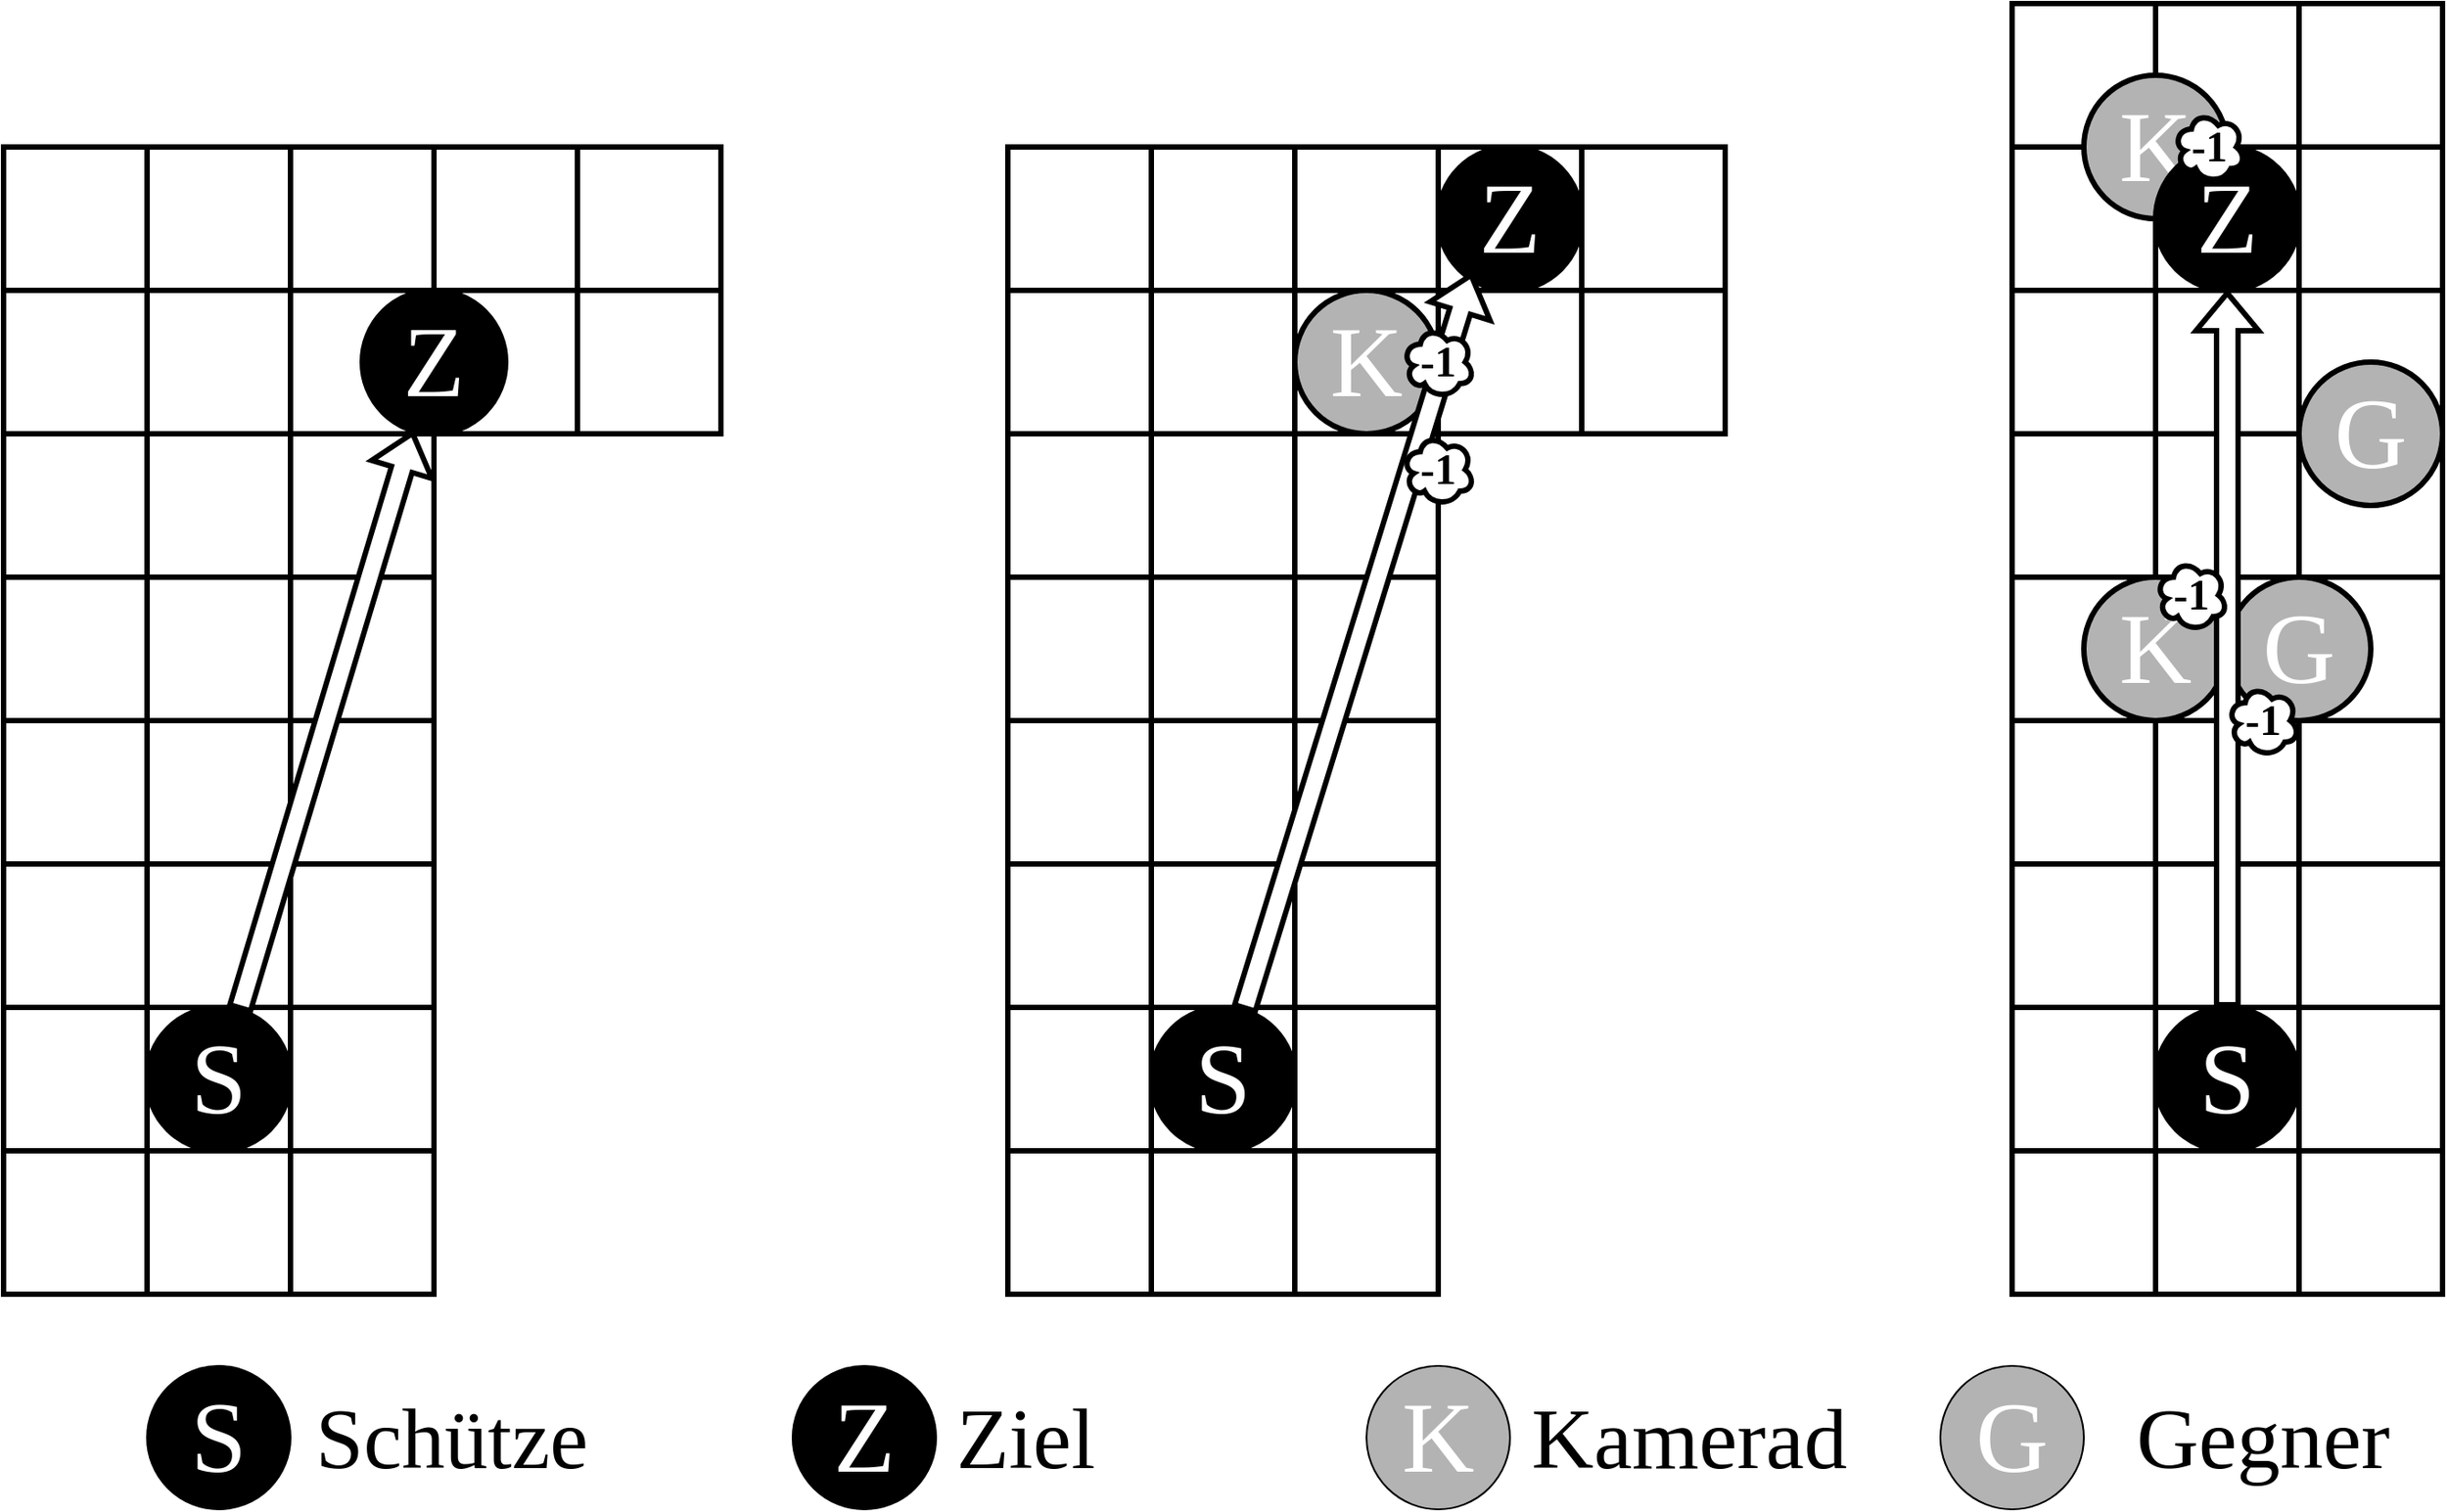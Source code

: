 <mxfile version="26.0.3">
  <diagram name="Seite-1" id="A4gNblZNWITiOXHvMiUl">
    <mxGraphModel dx="1752" dy="1086" grid="1" gridSize="10" guides="0" tooltips="1" connect="0" arrows="0" fold="1" page="1" pageScale="1" pageWidth="827" pageHeight="1169" math="0" shadow="0">
      <root>
        <mxCell id="0" />
        <mxCell id="1" parent="0" />
        <mxCell id="9slmkMod1WtGVNf_uEzw-1" value="" style="whiteSpace=wrap;html=1;aspect=fixed;strokeWidth=3;" vertex="1" parent="1">
          <mxGeometry x="80" y="160" width="80" height="80" as="geometry" />
        </mxCell>
        <mxCell id="9slmkMod1WtGVNf_uEzw-2" value="" style="whiteSpace=wrap;html=1;aspect=fixed;strokeWidth=3;" vertex="1" parent="1">
          <mxGeometry x="160" y="160" width="80" height="80" as="geometry" />
        </mxCell>
        <mxCell id="9slmkMod1WtGVNf_uEzw-3" value="" style="whiteSpace=wrap;html=1;aspect=fixed;strokeWidth=3;" vertex="1" parent="1">
          <mxGeometry x="240" y="160" width="80" height="80" as="geometry" />
        </mxCell>
        <mxCell id="9slmkMod1WtGVNf_uEzw-4" value="" style="whiteSpace=wrap;html=1;aspect=fixed;strokeWidth=3;" vertex="1" parent="1">
          <mxGeometry x="80" y="240" width="80" height="80" as="geometry" />
        </mxCell>
        <mxCell id="9slmkMod1WtGVNf_uEzw-5" value="" style="whiteSpace=wrap;html=1;aspect=fixed;strokeWidth=3;" vertex="1" parent="1">
          <mxGeometry x="160" y="240" width="80" height="80" as="geometry" />
        </mxCell>
        <mxCell id="9slmkMod1WtGVNf_uEzw-6" value="" style="whiteSpace=wrap;html=1;aspect=fixed;strokeWidth=3;" vertex="1" parent="1">
          <mxGeometry x="240" y="240" width="80" height="80" as="geometry" />
        </mxCell>
        <mxCell id="9slmkMod1WtGVNf_uEzw-13" value="" style="whiteSpace=wrap;html=1;aspect=fixed;strokeWidth=3;" vertex="1" parent="1">
          <mxGeometry x="80" y="320" width="80" height="80" as="geometry" />
        </mxCell>
        <mxCell id="9slmkMod1WtGVNf_uEzw-14" value="" style="whiteSpace=wrap;html=1;aspect=fixed;strokeWidth=3;" vertex="1" parent="1">
          <mxGeometry x="160" y="320" width="80" height="80" as="geometry" />
        </mxCell>
        <mxCell id="9slmkMod1WtGVNf_uEzw-15" value="" style="whiteSpace=wrap;html=1;aspect=fixed;strokeWidth=3;" vertex="1" parent="1">
          <mxGeometry x="240" y="320" width="80" height="80" as="geometry" />
        </mxCell>
        <mxCell id="9slmkMod1WtGVNf_uEzw-16" value="" style="whiteSpace=wrap;html=1;aspect=fixed;strokeWidth=3;" vertex="1" parent="1">
          <mxGeometry x="80" y="400" width="80" height="80" as="geometry" />
        </mxCell>
        <mxCell id="9slmkMod1WtGVNf_uEzw-17" value="" style="whiteSpace=wrap;html=1;aspect=fixed;strokeWidth=3;" vertex="1" parent="1">
          <mxGeometry x="160" y="400" width="80" height="80" as="geometry" />
        </mxCell>
        <mxCell id="9slmkMod1WtGVNf_uEzw-18" value="" style="whiteSpace=wrap;html=1;aspect=fixed;strokeWidth=3;" vertex="1" parent="1">
          <mxGeometry x="240" y="400" width="80" height="80" as="geometry" />
        </mxCell>
        <mxCell id="9slmkMod1WtGVNf_uEzw-19" value="" style="whiteSpace=wrap;html=1;aspect=fixed;strokeWidth=3;" vertex="1" parent="1">
          <mxGeometry x="80" y="480" width="80" height="80" as="geometry" />
        </mxCell>
        <mxCell id="9slmkMod1WtGVNf_uEzw-20" value="" style="whiteSpace=wrap;html=1;aspect=fixed;strokeWidth=3;" vertex="1" parent="1">
          <mxGeometry x="160" y="480" width="80" height="80" as="geometry" />
        </mxCell>
        <mxCell id="9slmkMod1WtGVNf_uEzw-21" value="" style="whiteSpace=wrap;html=1;aspect=fixed;strokeWidth=3;" vertex="1" parent="1">
          <mxGeometry x="240" y="480" width="80" height="80" as="geometry" />
        </mxCell>
        <mxCell id="9slmkMod1WtGVNf_uEzw-22" value="" style="whiteSpace=wrap;html=1;aspect=fixed;strokeWidth=3;" vertex="1" parent="1">
          <mxGeometry x="80" y="560" width="80" height="80" as="geometry" />
        </mxCell>
        <mxCell id="9slmkMod1WtGVNf_uEzw-23" value="" style="whiteSpace=wrap;html=1;aspect=fixed;strokeWidth=3;" vertex="1" parent="1">
          <mxGeometry x="160" y="560" width="80" height="80" as="geometry" />
        </mxCell>
        <mxCell id="9slmkMod1WtGVNf_uEzw-24" value="" style="whiteSpace=wrap;html=1;aspect=fixed;strokeWidth=3;" vertex="1" parent="1">
          <mxGeometry x="240" y="560" width="80" height="80" as="geometry" />
        </mxCell>
        <mxCell id="9slmkMod1WtGVNf_uEzw-25" value="" style="whiteSpace=wrap;html=1;aspect=fixed;strokeWidth=3;" vertex="1" parent="1">
          <mxGeometry x="80" y="640" width="80" height="80" as="geometry" />
        </mxCell>
        <mxCell id="9slmkMod1WtGVNf_uEzw-26" value="" style="whiteSpace=wrap;html=1;aspect=fixed;strokeWidth=3;" vertex="1" parent="1">
          <mxGeometry x="160" y="640" width="80" height="80" as="geometry" />
        </mxCell>
        <mxCell id="9slmkMod1WtGVNf_uEzw-27" value="" style="whiteSpace=wrap;html=1;aspect=fixed;strokeWidth=3;" vertex="1" parent="1">
          <mxGeometry x="240" y="640" width="80" height="80" as="geometry" />
        </mxCell>
        <mxCell id="9slmkMod1WtGVNf_uEzw-28" value="" style="whiteSpace=wrap;html=1;aspect=fixed;strokeWidth=3;" vertex="1" parent="1">
          <mxGeometry x="80" y="720" width="80" height="80" as="geometry" />
        </mxCell>
        <mxCell id="9slmkMod1WtGVNf_uEzw-29" value="" style="whiteSpace=wrap;html=1;aspect=fixed;strokeWidth=3;" vertex="1" parent="1">
          <mxGeometry x="160" y="720" width="80" height="80" as="geometry" />
        </mxCell>
        <mxCell id="9slmkMod1WtGVNf_uEzw-30" value="" style="whiteSpace=wrap;html=1;aspect=fixed;strokeWidth=3;" vertex="1" parent="1">
          <mxGeometry x="240" y="720" width="80" height="80" as="geometry" />
        </mxCell>
        <mxCell id="9slmkMod1WtGVNf_uEzw-31" value="" style="whiteSpace=wrap;html=1;aspect=fixed;strokeWidth=3;" vertex="1" parent="1">
          <mxGeometry x="320" y="160" width="80" height="80" as="geometry" />
        </mxCell>
        <mxCell id="9slmkMod1WtGVNf_uEzw-32" value="" style="whiteSpace=wrap;html=1;aspect=fixed;strokeWidth=3;" vertex="1" parent="1">
          <mxGeometry x="400" y="160" width="80" height="80" as="geometry" />
        </mxCell>
        <mxCell id="9slmkMod1WtGVNf_uEzw-33" value="" style="whiteSpace=wrap;html=1;aspect=fixed;strokeWidth=3;" vertex="1" parent="1">
          <mxGeometry x="320" y="240" width="80" height="80" as="geometry" />
        </mxCell>
        <mxCell id="9slmkMod1WtGVNf_uEzw-34" value="" style="whiteSpace=wrap;html=1;aspect=fixed;strokeWidth=3;" vertex="1" parent="1">
          <mxGeometry x="400" y="240" width="80" height="80" as="geometry" />
        </mxCell>
        <mxCell id="9slmkMod1WtGVNf_uEzw-35" value="&lt;font face=&quot;Times New Roman&quot; style=&quot;color: light-dark(rgb(255, 255, 255), rgb(237, 237, 237)); font-size: 56px;&quot;&gt;S&lt;/font&gt;" style="ellipse;whiteSpace=wrap;html=1;aspect=fixed;fillStyle=solid;fillColor=#000000;strokeWidth=3;" vertex="1" parent="1">
          <mxGeometry x="160" y="640" width="80" height="80" as="geometry" />
        </mxCell>
        <mxCell id="9slmkMod1WtGVNf_uEzw-36" value="&lt;font face=&quot;Times New Roman&quot; style=&quot;color: light-dark(rgb(255, 255, 255), rgb(237, 237, 237)); font-size: 56px;&quot;&gt;Z&lt;/font&gt;" style="ellipse;whiteSpace=wrap;html=1;aspect=fixed;fillStyle=solid;fillColor=#000000;strokeWidth=3;" vertex="1" parent="1">
          <mxGeometry x="280" y="240" width="80" height="80" as="geometry" />
        </mxCell>
        <mxCell id="9slmkMod1WtGVNf_uEzw-37" value="" style="shape=flexArrow;endArrow=classic;html=1;rounded=0;strokeWidth=3;fillColor=default;" edge="1" parent="1" source="9slmkMod1WtGVNf_uEzw-35" target="9slmkMod1WtGVNf_uEzw-36">
          <mxGeometry width="50" height="50" relative="1" as="geometry">
            <mxPoint x="280" y="360" as="sourcePoint" />
            <mxPoint x="310" y="330" as="targetPoint" />
          </mxGeometry>
        </mxCell>
        <mxCell id="9slmkMod1WtGVNf_uEzw-39" value="" style="whiteSpace=wrap;html=1;aspect=fixed;strokeWidth=3;" vertex="1" parent="1">
          <mxGeometry x="640" y="160" width="80" height="80" as="geometry" />
        </mxCell>
        <mxCell id="9slmkMod1WtGVNf_uEzw-40" value="" style="whiteSpace=wrap;html=1;aspect=fixed;strokeWidth=3;" vertex="1" parent="1">
          <mxGeometry x="720" y="160" width="80" height="80" as="geometry" />
        </mxCell>
        <mxCell id="9slmkMod1WtGVNf_uEzw-41" value="" style="whiteSpace=wrap;html=1;aspect=fixed;strokeWidth=3;" vertex="1" parent="1">
          <mxGeometry x="800" y="160" width="80" height="80" as="geometry" />
        </mxCell>
        <mxCell id="9slmkMod1WtGVNf_uEzw-42" value="" style="whiteSpace=wrap;html=1;aspect=fixed;strokeWidth=3;" vertex="1" parent="1">
          <mxGeometry x="640" y="240" width="80" height="80" as="geometry" />
        </mxCell>
        <mxCell id="9slmkMod1WtGVNf_uEzw-43" value="" style="whiteSpace=wrap;html=1;aspect=fixed;strokeWidth=3;" vertex="1" parent="1">
          <mxGeometry x="720" y="240" width="80" height="80" as="geometry" />
        </mxCell>
        <mxCell id="9slmkMod1WtGVNf_uEzw-44" value="" style="whiteSpace=wrap;html=1;aspect=fixed;strokeWidth=3;" vertex="1" parent="1">
          <mxGeometry x="800" y="240" width="80" height="80" as="geometry" />
        </mxCell>
        <mxCell id="9slmkMod1WtGVNf_uEzw-45" value="" style="whiteSpace=wrap;html=1;aspect=fixed;strokeWidth=3;" vertex="1" parent="1">
          <mxGeometry x="640" y="320" width="80" height="80" as="geometry" />
        </mxCell>
        <mxCell id="9slmkMod1WtGVNf_uEzw-46" value="" style="whiteSpace=wrap;html=1;aspect=fixed;strokeWidth=3;" vertex="1" parent="1">
          <mxGeometry x="720" y="320" width="80" height="80" as="geometry" />
        </mxCell>
        <mxCell id="9slmkMod1WtGVNf_uEzw-47" value="" style="whiteSpace=wrap;html=1;aspect=fixed;strokeWidth=3;" vertex="1" parent="1">
          <mxGeometry x="800" y="320" width="80" height="80" as="geometry" />
        </mxCell>
        <mxCell id="9slmkMod1WtGVNf_uEzw-48" value="" style="whiteSpace=wrap;html=1;aspect=fixed;strokeWidth=3;" vertex="1" parent="1">
          <mxGeometry x="640" y="400" width="80" height="80" as="geometry" />
        </mxCell>
        <mxCell id="9slmkMod1WtGVNf_uEzw-49" value="" style="whiteSpace=wrap;html=1;aspect=fixed;strokeWidth=3;" vertex="1" parent="1">
          <mxGeometry x="720" y="400" width="80" height="80" as="geometry" />
        </mxCell>
        <mxCell id="9slmkMod1WtGVNf_uEzw-50" value="" style="whiteSpace=wrap;html=1;aspect=fixed;strokeWidth=3;" vertex="1" parent="1">
          <mxGeometry x="800" y="400" width="80" height="80" as="geometry" />
        </mxCell>
        <mxCell id="9slmkMod1WtGVNf_uEzw-51" value="" style="whiteSpace=wrap;html=1;aspect=fixed;strokeWidth=3;" vertex="1" parent="1">
          <mxGeometry x="640" y="480" width="80" height="80" as="geometry" />
        </mxCell>
        <mxCell id="9slmkMod1WtGVNf_uEzw-52" value="" style="whiteSpace=wrap;html=1;aspect=fixed;strokeWidth=3;" vertex="1" parent="1">
          <mxGeometry x="720" y="480" width="80" height="80" as="geometry" />
        </mxCell>
        <mxCell id="9slmkMod1WtGVNf_uEzw-53" value="" style="whiteSpace=wrap;html=1;aspect=fixed;strokeWidth=3;" vertex="1" parent="1">
          <mxGeometry x="800" y="480" width="80" height="80" as="geometry" />
        </mxCell>
        <mxCell id="9slmkMod1WtGVNf_uEzw-54" value="" style="whiteSpace=wrap;html=1;aspect=fixed;strokeWidth=3;" vertex="1" parent="1">
          <mxGeometry x="640" y="560" width="80" height="80" as="geometry" />
        </mxCell>
        <mxCell id="9slmkMod1WtGVNf_uEzw-55" value="" style="whiteSpace=wrap;html=1;aspect=fixed;strokeWidth=3;" vertex="1" parent="1">
          <mxGeometry x="720" y="560" width="80" height="80" as="geometry" />
        </mxCell>
        <mxCell id="9slmkMod1WtGVNf_uEzw-56" value="" style="whiteSpace=wrap;html=1;aspect=fixed;strokeWidth=3;" vertex="1" parent="1">
          <mxGeometry x="800" y="560" width="80" height="80" as="geometry" />
        </mxCell>
        <mxCell id="9slmkMod1WtGVNf_uEzw-57" value="" style="whiteSpace=wrap;html=1;aspect=fixed;strokeWidth=3;" vertex="1" parent="1">
          <mxGeometry x="640" y="640" width="80" height="80" as="geometry" />
        </mxCell>
        <mxCell id="9slmkMod1WtGVNf_uEzw-58" value="" style="whiteSpace=wrap;html=1;aspect=fixed;strokeWidth=3;" vertex="1" parent="1">
          <mxGeometry x="720" y="640" width="80" height="80" as="geometry" />
        </mxCell>
        <mxCell id="9slmkMod1WtGVNf_uEzw-59" value="" style="whiteSpace=wrap;html=1;aspect=fixed;strokeWidth=3;" vertex="1" parent="1">
          <mxGeometry x="800" y="640" width="80" height="80" as="geometry" />
        </mxCell>
        <mxCell id="9slmkMod1WtGVNf_uEzw-60" value="" style="whiteSpace=wrap;html=1;aspect=fixed;strokeWidth=3;" vertex="1" parent="1">
          <mxGeometry x="640" y="720" width="80" height="80" as="geometry" />
        </mxCell>
        <mxCell id="9slmkMod1WtGVNf_uEzw-61" value="" style="whiteSpace=wrap;html=1;aspect=fixed;strokeWidth=3;" vertex="1" parent="1">
          <mxGeometry x="720" y="720" width="80" height="80" as="geometry" />
        </mxCell>
        <mxCell id="9slmkMod1WtGVNf_uEzw-62" value="" style="whiteSpace=wrap;html=1;aspect=fixed;strokeWidth=3;" vertex="1" parent="1">
          <mxGeometry x="800" y="720" width="80" height="80" as="geometry" />
        </mxCell>
        <mxCell id="9slmkMod1WtGVNf_uEzw-63" value="" style="whiteSpace=wrap;html=1;aspect=fixed;strokeWidth=3;" vertex="1" parent="1">
          <mxGeometry x="880" y="160" width="80" height="80" as="geometry" />
        </mxCell>
        <mxCell id="9slmkMod1WtGVNf_uEzw-64" value="" style="whiteSpace=wrap;html=1;aspect=fixed;strokeWidth=3;" vertex="1" parent="1">
          <mxGeometry x="960" y="160" width="80" height="80" as="geometry" />
        </mxCell>
        <mxCell id="9slmkMod1WtGVNf_uEzw-65" value="" style="whiteSpace=wrap;html=1;aspect=fixed;strokeWidth=3;" vertex="1" parent="1">
          <mxGeometry x="880" y="240" width="80" height="80" as="geometry" />
        </mxCell>
        <mxCell id="9slmkMod1WtGVNf_uEzw-66" value="" style="whiteSpace=wrap;html=1;aspect=fixed;strokeWidth=3;" vertex="1" parent="1">
          <mxGeometry x="960" y="240" width="80" height="80" as="geometry" />
        </mxCell>
        <mxCell id="9slmkMod1WtGVNf_uEzw-67" value="&lt;font face=&quot;Times New Roman&quot; style=&quot;color: light-dark(rgb(255, 255, 255), rgb(237, 237, 237)); font-size: 56px;&quot;&gt;S&lt;/font&gt;" style="ellipse;whiteSpace=wrap;html=1;aspect=fixed;fillStyle=solid;fillColor=#000000;strokeWidth=3;" vertex="1" parent="1">
          <mxGeometry x="720" y="640" width="80" height="80" as="geometry" />
        </mxCell>
        <mxCell id="9slmkMod1WtGVNf_uEzw-69" value="&lt;font face=&quot;Times New Roman&quot; style=&quot;color: light-dark(rgb(255, 255, 255), rgb(237, 237, 237)); font-size: 56px;&quot;&gt;Z&lt;/font&gt;" style="ellipse;whiteSpace=wrap;html=1;aspect=fixed;fillStyle=solid;fillColor=#000000;strokeWidth=3;" vertex="1" parent="1">
          <mxGeometry x="880" y="160" width="80" height="80" as="geometry" />
        </mxCell>
        <mxCell id="9slmkMod1WtGVNf_uEzw-73" value="&lt;font face=&quot;Times New Roman&quot; color=&quot;#ffffff&quot;&gt;&lt;span style=&quot;font-size: 56px;&quot;&gt;K&lt;/span&gt;&lt;/font&gt;" style="ellipse;whiteSpace=wrap;html=1;aspect=fixed;fillStyle=solid;fillColor=light-dark(#B3B3B3,#EDEDED);strokeWidth=3;" vertex="1" parent="1">
          <mxGeometry x="800" y="240" width="80" height="80" as="geometry" />
        </mxCell>
        <mxCell id="9slmkMod1WtGVNf_uEzw-82" value="" style="shape=flexArrow;endArrow=classic;html=1;rounded=0;strokeWidth=3;entryX=0.235;entryY=0.876;entryDx=0;entryDy=0;entryPerimeter=0;fillColor=default;" edge="1" parent="1" source="9slmkMod1WtGVNf_uEzw-67" target="9slmkMod1WtGVNf_uEzw-69">
          <mxGeometry width="50" height="50" relative="1" as="geometry">
            <mxPoint x="771" y="642" as="sourcePoint" />
            <mxPoint x="870" y="295" as="targetPoint" />
          </mxGeometry>
        </mxCell>
        <mxCell id="9slmkMod1WtGVNf_uEzw-80" value="&lt;font face=&quot;Times New Roman&quot;&gt;-1&lt;/font&gt;" style="ellipse;shape=cloud;whiteSpace=wrap;html=1;fontSize=24;fontStyle=1;strokeWidth=3;" vertex="1" parent="1">
          <mxGeometry x="860" y="320" width="40" height="40" as="geometry" />
        </mxCell>
        <mxCell id="9slmkMod1WtGVNf_uEzw-75" value="&lt;font face=&quot;Times New Roman&quot;&gt;-1&lt;/font&gt;" style="ellipse;shape=cloud;whiteSpace=wrap;html=1;fontSize=24;fontStyle=1;strokeWidth=3;" vertex="1" parent="1">
          <mxGeometry x="860" y="260" width="40" height="40" as="geometry" />
        </mxCell>
        <mxCell id="9slmkMod1WtGVNf_uEzw-83" value="" style="whiteSpace=wrap;html=1;aspect=fixed;strokeWidth=3;" vertex="1" parent="1">
          <mxGeometry x="1200" y="160" width="80" height="80" as="geometry" />
        </mxCell>
        <mxCell id="9slmkMod1WtGVNf_uEzw-84" value="" style="whiteSpace=wrap;html=1;aspect=fixed;strokeWidth=3;" vertex="1" parent="1">
          <mxGeometry x="1280" y="160" width="80" height="80" as="geometry" />
        </mxCell>
        <mxCell id="9slmkMod1WtGVNf_uEzw-85" value="" style="whiteSpace=wrap;html=1;aspect=fixed;strokeWidth=3;" vertex="1" parent="1">
          <mxGeometry x="1360" y="160" width="80" height="80" as="geometry" />
        </mxCell>
        <mxCell id="9slmkMod1WtGVNf_uEzw-86" value="" style="whiteSpace=wrap;html=1;aspect=fixed;strokeWidth=3;" vertex="1" parent="1">
          <mxGeometry x="1200" y="240" width="80" height="80" as="geometry" />
        </mxCell>
        <mxCell id="9slmkMod1WtGVNf_uEzw-87" value="" style="whiteSpace=wrap;html=1;aspect=fixed;strokeWidth=3;" vertex="1" parent="1">
          <mxGeometry x="1280" y="240" width="80" height="80" as="geometry" />
        </mxCell>
        <mxCell id="9slmkMod1WtGVNf_uEzw-88" value="" style="whiteSpace=wrap;html=1;aspect=fixed;strokeWidth=3;" vertex="1" parent="1">
          <mxGeometry x="1360" y="240" width="80" height="80" as="geometry" />
        </mxCell>
        <mxCell id="9slmkMod1WtGVNf_uEzw-89" value="" style="whiteSpace=wrap;html=1;aspect=fixed;strokeWidth=3;" vertex="1" parent="1">
          <mxGeometry x="1200" y="320" width="80" height="80" as="geometry" />
        </mxCell>
        <mxCell id="9slmkMod1WtGVNf_uEzw-90" value="" style="whiteSpace=wrap;html=1;aspect=fixed;fillColor=default;strokeWidth=3;" vertex="1" parent="1">
          <mxGeometry x="1280" y="320" width="80" height="80" as="geometry" />
        </mxCell>
        <mxCell id="9slmkMod1WtGVNf_uEzw-91" value="" style="whiteSpace=wrap;html=1;aspect=fixed;strokeWidth=3;" vertex="1" parent="1">
          <mxGeometry x="1360" y="320" width="80" height="80" as="geometry" />
        </mxCell>
        <mxCell id="9slmkMod1WtGVNf_uEzw-92" value="" style="whiteSpace=wrap;html=1;aspect=fixed;strokeWidth=3;" vertex="1" parent="1">
          <mxGeometry x="1200" y="400" width="80" height="80" as="geometry" />
        </mxCell>
        <mxCell id="9slmkMod1WtGVNf_uEzw-93" value="" style="whiteSpace=wrap;html=1;aspect=fixed;strokeWidth=3;" vertex="1" parent="1">
          <mxGeometry x="1280" y="400" width="80" height="80" as="geometry" />
        </mxCell>
        <mxCell id="9slmkMod1WtGVNf_uEzw-94" value="" style="whiteSpace=wrap;html=1;aspect=fixed;strokeWidth=3;" vertex="1" parent="1">
          <mxGeometry x="1360" y="400" width="80" height="80" as="geometry" />
        </mxCell>
        <mxCell id="9slmkMod1WtGVNf_uEzw-95" value="" style="whiteSpace=wrap;html=1;aspect=fixed;strokeWidth=3;" vertex="1" parent="1">
          <mxGeometry x="1200" y="480" width="80" height="80" as="geometry" />
        </mxCell>
        <mxCell id="9slmkMod1WtGVNf_uEzw-96" value="" style="whiteSpace=wrap;html=1;aspect=fixed;strokeWidth=3;" vertex="1" parent="1">
          <mxGeometry x="1280" y="480" width="80" height="80" as="geometry" />
        </mxCell>
        <mxCell id="9slmkMod1WtGVNf_uEzw-97" value="" style="whiteSpace=wrap;html=1;aspect=fixed;strokeWidth=3;" vertex="1" parent="1">
          <mxGeometry x="1360" y="480" width="80" height="80" as="geometry" />
        </mxCell>
        <mxCell id="9slmkMod1WtGVNf_uEzw-98" value="" style="whiteSpace=wrap;html=1;aspect=fixed;strokeWidth=3;" vertex="1" parent="1">
          <mxGeometry x="1200" y="560" width="80" height="80" as="geometry" />
        </mxCell>
        <mxCell id="9slmkMod1WtGVNf_uEzw-99" value="" style="whiteSpace=wrap;html=1;aspect=fixed;strokeWidth=3;" vertex="1" parent="1">
          <mxGeometry x="1280" y="560" width="80" height="80" as="geometry" />
        </mxCell>
        <mxCell id="9slmkMod1WtGVNf_uEzw-100" value="" style="whiteSpace=wrap;html=1;aspect=fixed;strokeWidth=3;" vertex="1" parent="1">
          <mxGeometry x="1360" y="560" width="80" height="80" as="geometry" />
        </mxCell>
        <mxCell id="9slmkMod1WtGVNf_uEzw-101" value="" style="whiteSpace=wrap;html=1;aspect=fixed;strokeWidth=3;" vertex="1" parent="1">
          <mxGeometry x="1200" y="640" width="80" height="80" as="geometry" />
        </mxCell>
        <mxCell id="9slmkMod1WtGVNf_uEzw-102" value="" style="whiteSpace=wrap;html=1;aspect=fixed;strokeWidth=3;" vertex="1" parent="1">
          <mxGeometry x="1280" y="640" width="80" height="80" as="geometry" />
        </mxCell>
        <mxCell id="9slmkMod1WtGVNf_uEzw-103" value="" style="whiteSpace=wrap;html=1;aspect=fixed;strokeWidth=3;" vertex="1" parent="1">
          <mxGeometry x="1360" y="640" width="80" height="80" as="geometry" />
        </mxCell>
        <mxCell id="9slmkMod1WtGVNf_uEzw-104" value="" style="whiteSpace=wrap;html=1;aspect=fixed;strokeWidth=3;" vertex="1" parent="1">
          <mxGeometry x="1200" y="720" width="80" height="80" as="geometry" />
        </mxCell>
        <mxCell id="9slmkMod1WtGVNf_uEzw-105" value="" style="whiteSpace=wrap;html=1;aspect=fixed;strokeWidth=3;" vertex="1" parent="1">
          <mxGeometry x="1280" y="720" width="80" height="80" as="geometry" />
        </mxCell>
        <mxCell id="9slmkMod1WtGVNf_uEzw-106" value="" style="whiteSpace=wrap;html=1;aspect=fixed;strokeWidth=3;" vertex="1" parent="1">
          <mxGeometry x="1360" y="720" width="80" height="80" as="geometry" />
        </mxCell>
        <mxCell id="9slmkMod1WtGVNf_uEzw-107" value="&lt;font face=&quot;Times New Roman&quot; style=&quot;color: light-dark(rgb(255, 255, 255), rgb(237, 237, 237)); font-size: 56px;&quot;&gt;S&lt;/font&gt;" style="ellipse;whiteSpace=wrap;html=1;aspect=fixed;fillStyle=solid;fillColor=#000000;strokeWidth=3;" vertex="1" parent="1">
          <mxGeometry x="1280" y="640" width="80" height="80" as="geometry" />
        </mxCell>
        <mxCell id="9slmkMod1WtGVNf_uEzw-113" value="" style="whiteSpace=wrap;html=1;aspect=fixed;strokeWidth=3;" vertex="1" parent="1">
          <mxGeometry x="1200" y="80" width="80" height="80" as="geometry" />
        </mxCell>
        <mxCell id="9slmkMod1WtGVNf_uEzw-114" value="" style="whiteSpace=wrap;html=1;aspect=fixed;strokeWidth=3;" vertex="1" parent="1">
          <mxGeometry x="1280" y="80" width="80" height="80" as="geometry" />
        </mxCell>
        <mxCell id="9slmkMod1WtGVNf_uEzw-115" value="" style="whiteSpace=wrap;html=1;aspect=fixed;strokeWidth=3;" vertex="1" parent="1">
          <mxGeometry x="1360" y="80" width="80" height="80" as="geometry" />
        </mxCell>
        <mxCell id="9slmkMod1WtGVNf_uEzw-116" value="&lt;font face=&quot;Times New Roman&quot; color=&quot;#ffffff&quot;&gt;&lt;span style=&quot;font-size: 56px;&quot;&gt;K&lt;/span&gt;&lt;/font&gt;" style="ellipse;whiteSpace=wrap;html=1;aspect=fixed;fillStyle=solid;fillColor=light-dark(#B3B3B3,#EDEDED);strokeWidth=3;" vertex="1" parent="1">
          <mxGeometry x="1240" y="120" width="80" height="80" as="geometry" />
        </mxCell>
        <mxCell id="9slmkMod1WtGVNf_uEzw-117" value="&lt;font face=&quot;Times New Roman&quot; color=&quot;#ffffff&quot;&gt;&lt;span style=&quot;font-size: 56px;&quot;&gt;G&lt;/span&gt;&lt;/font&gt;" style="ellipse;whiteSpace=wrap;html=1;aspect=fixed;fillStyle=solid;fillColor=light-dark(#B3B3B3,#EDEDED);strokeWidth=3;" vertex="1" parent="1">
          <mxGeometry x="1360" y="280" width="80" height="80" as="geometry" />
        </mxCell>
        <mxCell id="9slmkMod1WtGVNf_uEzw-118" value="&lt;font face=&quot;Times New Roman&quot; color=&quot;#ffffff&quot;&gt;&lt;span style=&quot;font-size: 56px;&quot;&gt;G&lt;/span&gt;&lt;/font&gt;" style="ellipse;whiteSpace=wrap;html=1;aspect=fixed;fillStyle=solid;fillColor=light-dark(#B3B3B3,#EDEDED);strokeWidth=3;" vertex="1" parent="1">
          <mxGeometry x="1320" y="400" width="80" height="80" as="geometry" />
        </mxCell>
        <mxCell id="9slmkMod1WtGVNf_uEzw-119" value="&lt;font face=&quot;Times New Roman&quot; color=&quot;#ffffff&quot;&gt;&lt;span style=&quot;font-size: 56px;&quot;&gt;K&lt;/span&gt;&lt;/font&gt;" style="ellipse;whiteSpace=wrap;html=1;aspect=fixed;fillStyle=solid;fillColor=light-dark(#B3B3B3,#EDEDED);strokeWidth=3;" vertex="1" parent="1">
          <mxGeometry x="1240" y="400" width="80" height="80" as="geometry" />
        </mxCell>
        <mxCell id="9slmkMod1WtGVNf_uEzw-109" value="" style="shape=flexArrow;endArrow=classic;html=1;rounded=0;strokeWidth=3;fillColor=default;" edge="1" parent="1" source="9slmkMod1WtGVNf_uEzw-107" target="9slmkMod1WtGVNf_uEzw-108">
          <mxGeometry width="50" height="50" relative="1" as="geometry">
            <mxPoint x="1400" y="360" as="sourcePoint" />
            <mxPoint x="1430" y="330" as="targetPoint" />
          </mxGeometry>
        </mxCell>
        <mxCell id="9slmkMod1WtGVNf_uEzw-108" value="&lt;font face=&quot;Times New Roman&quot; style=&quot;color: light-dark(rgb(255, 255, 255), rgb(237, 237, 237)); font-size: 56px;&quot;&gt;Z&lt;/font&gt;" style="ellipse;whiteSpace=wrap;html=1;aspect=fixed;fillStyle=solid;fillColor=#000000;strokeWidth=3;" vertex="1" parent="1">
          <mxGeometry x="1280" y="160" width="80" height="80" as="geometry" />
        </mxCell>
        <mxCell id="9slmkMod1WtGVNf_uEzw-120" value="&lt;font face=&quot;Times New Roman&quot;&gt;-1&lt;/font&gt;" style="ellipse;shape=cloud;whiteSpace=wrap;html=1;fontSize=24;fontStyle=1;strokeWidth=3;" vertex="1" parent="1">
          <mxGeometry x="1290" y="140" width="40" height="40" as="geometry" />
        </mxCell>
        <mxCell id="9slmkMod1WtGVNf_uEzw-121" value="&lt;font face=&quot;Times New Roman&quot;&gt;-1&lt;/font&gt;" style="ellipse;shape=cloud;whiteSpace=wrap;html=1;fontSize=24;fontStyle=1;strokeWidth=3;" vertex="1" parent="1">
          <mxGeometry x="1320" y="460" width="40" height="40" as="geometry" />
        </mxCell>
        <mxCell id="9slmkMod1WtGVNf_uEzw-122" value="&lt;font face=&quot;Times New Roman&quot;&gt;-1&lt;/font&gt;" style="ellipse;shape=cloud;whiteSpace=wrap;html=1;fontSize=24;fontStyle=1;strokeWidth=3;" vertex="1" parent="1">
          <mxGeometry x="1280" y="390" width="40" height="40" as="geometry" />
        </mxCell>
        <mxCell id="9slmkMod1WtGVNf_uEzw-124" value="&lt;font face=&quot;Times New Roman&quot; style=&quot;color: light-dark(rgb(255, 255, 255), rgb(237, 237, 237)); font-size: 56px;&quot;&gt;S&lt;/font&gt;" style="ellipse;whiteSpace=wrap;html=1;aspect=fixed;fillStyle=solid;fillColor=#000000;" vertex="1" parent="1">
          <mxGeometry x="160" y="840" width="80" height="80" as="geometry" />
        </mxCell>
        <mxCell id="9slmkMod1WtGVNf_uEzw-125" value="&lt;font face=&quot;Times New Roman&quot; style=&quot;color: light-dark(rgb(255, 255, 255), rgb(237, 237, 237)); font-size: 56px;&quot;&gt;Z&lt;/font&gt;" style="ellipse;whiteSpace=wrap;html=1;aspect=fixed;fillStyle=solid;fillColor=#000000;" vertex="1" parent="1">
          <mxGeometry x="520" y="840" width="80" height="80" as="geometry" />
        </mxCell>
        <mxCell id="9slmkMod1WtGVNf_uEzw-126" value="&lt;font face=&quot;Times New Roman&quot; color=&quot;#ffffff&quot;&gt;&lt;span style=&quot;font-size: 56px;&quot;&gt;K&lt;/span&gt;&lt;/font&gt;" style="ellipse;whiteSpace=wrap;html=1;aspect=fixed;fillStyle=solid;fillColor=light-dark(#B3B3B3,#EDEDED);" vertex="1" parent="1">
          <mxGeometry x="840" y="840" width="80" height="80" as="geometry" />
        </mxCell>
        <mxCell id="9slmkMod1WtGVNf_uEzw-127" value="&lt;font face=&quot;Times New Roman&quot; color=&quot;#ffffff&quot;&gt;&lt;span style=&quot;font-size: 56px;&quot;&gt;G&lt;/span&gt;&lt;/font&gt;" style="ellipse;whiteSpace=wrap;html=1;aspect=fixed;fillStyle=solid;fillColor=light-dark(#B3B3B3,#EDEDED);" vertex="1" parent="1">
          <mxGeometry x="1160" y="840" width="80" height="80" as="geometry" />
        </mxCell>
        <mxCell id="9slmkMod1WtGVNf_uEzw-129" value="&lt;font style=&quot;font-size: 48px;&quot; face=&quot;Times New Roman&quot;&gt;Schütze&lt;/font&gt;" style="text;html=1;align=center;verticalAlign=middle;whiteSpace=wrap;rounded=0;" vertex="1" parent="1">
          <mxGeometry x="300" y="865" width="60" height="30" as="geometry" />
        </mxCell>
        <mxCell id="9slmkMod1WtGVNf_uEzw-130" value="&lt;font style=&quot;font-size: 48px;&quot; face=&quot;Times New Roman&quot;&gt;Ziel&lt;/font&gt;" style="text;html=1;align=center;verticalAlign=middle;whiteSpace=wrap;rounded=0;" vertex="1" parent="1">
          <mxGeometry x="620" y="865" width="60" height="30" as="geometry" />
        </mxCell>
        <mxCell id="9slmkMod1WtGVNf_uEzw-131" value="&lt;font style=&quot;font-size: 48px;&quot; face=&quot;Times New Roman&quot;&gt;Kamerad&lt;/font&gt;" style="text;html=1;align=center;verticalAlign=middle;whiteSpace=wrap;rounded=0;" vertex="1" parent="1">
          <mxGeometry x="990" y="865" width="60" height="30" as="geometry" />
        </mxCell>
        <mxCell id="9slmkMod1WtGVNf_uEzw-132" value="&lt;font style=&quot;font-size: 48px;&quot; face=&quot;Times New Roman&quot;&gt;Gegner&lt;/font&gt;" style="text;html=1;align=center;verticalAlign=middle;whiteSpace=wrap;rounded=0;" vertex="1" parent="1">
          <mxGeometry x="1310" y="865" width="60" height="30" as="geometry" />
        </mxCell>
      </root>
    </mxGraphModel>
  </diagram>
</mxfile>

